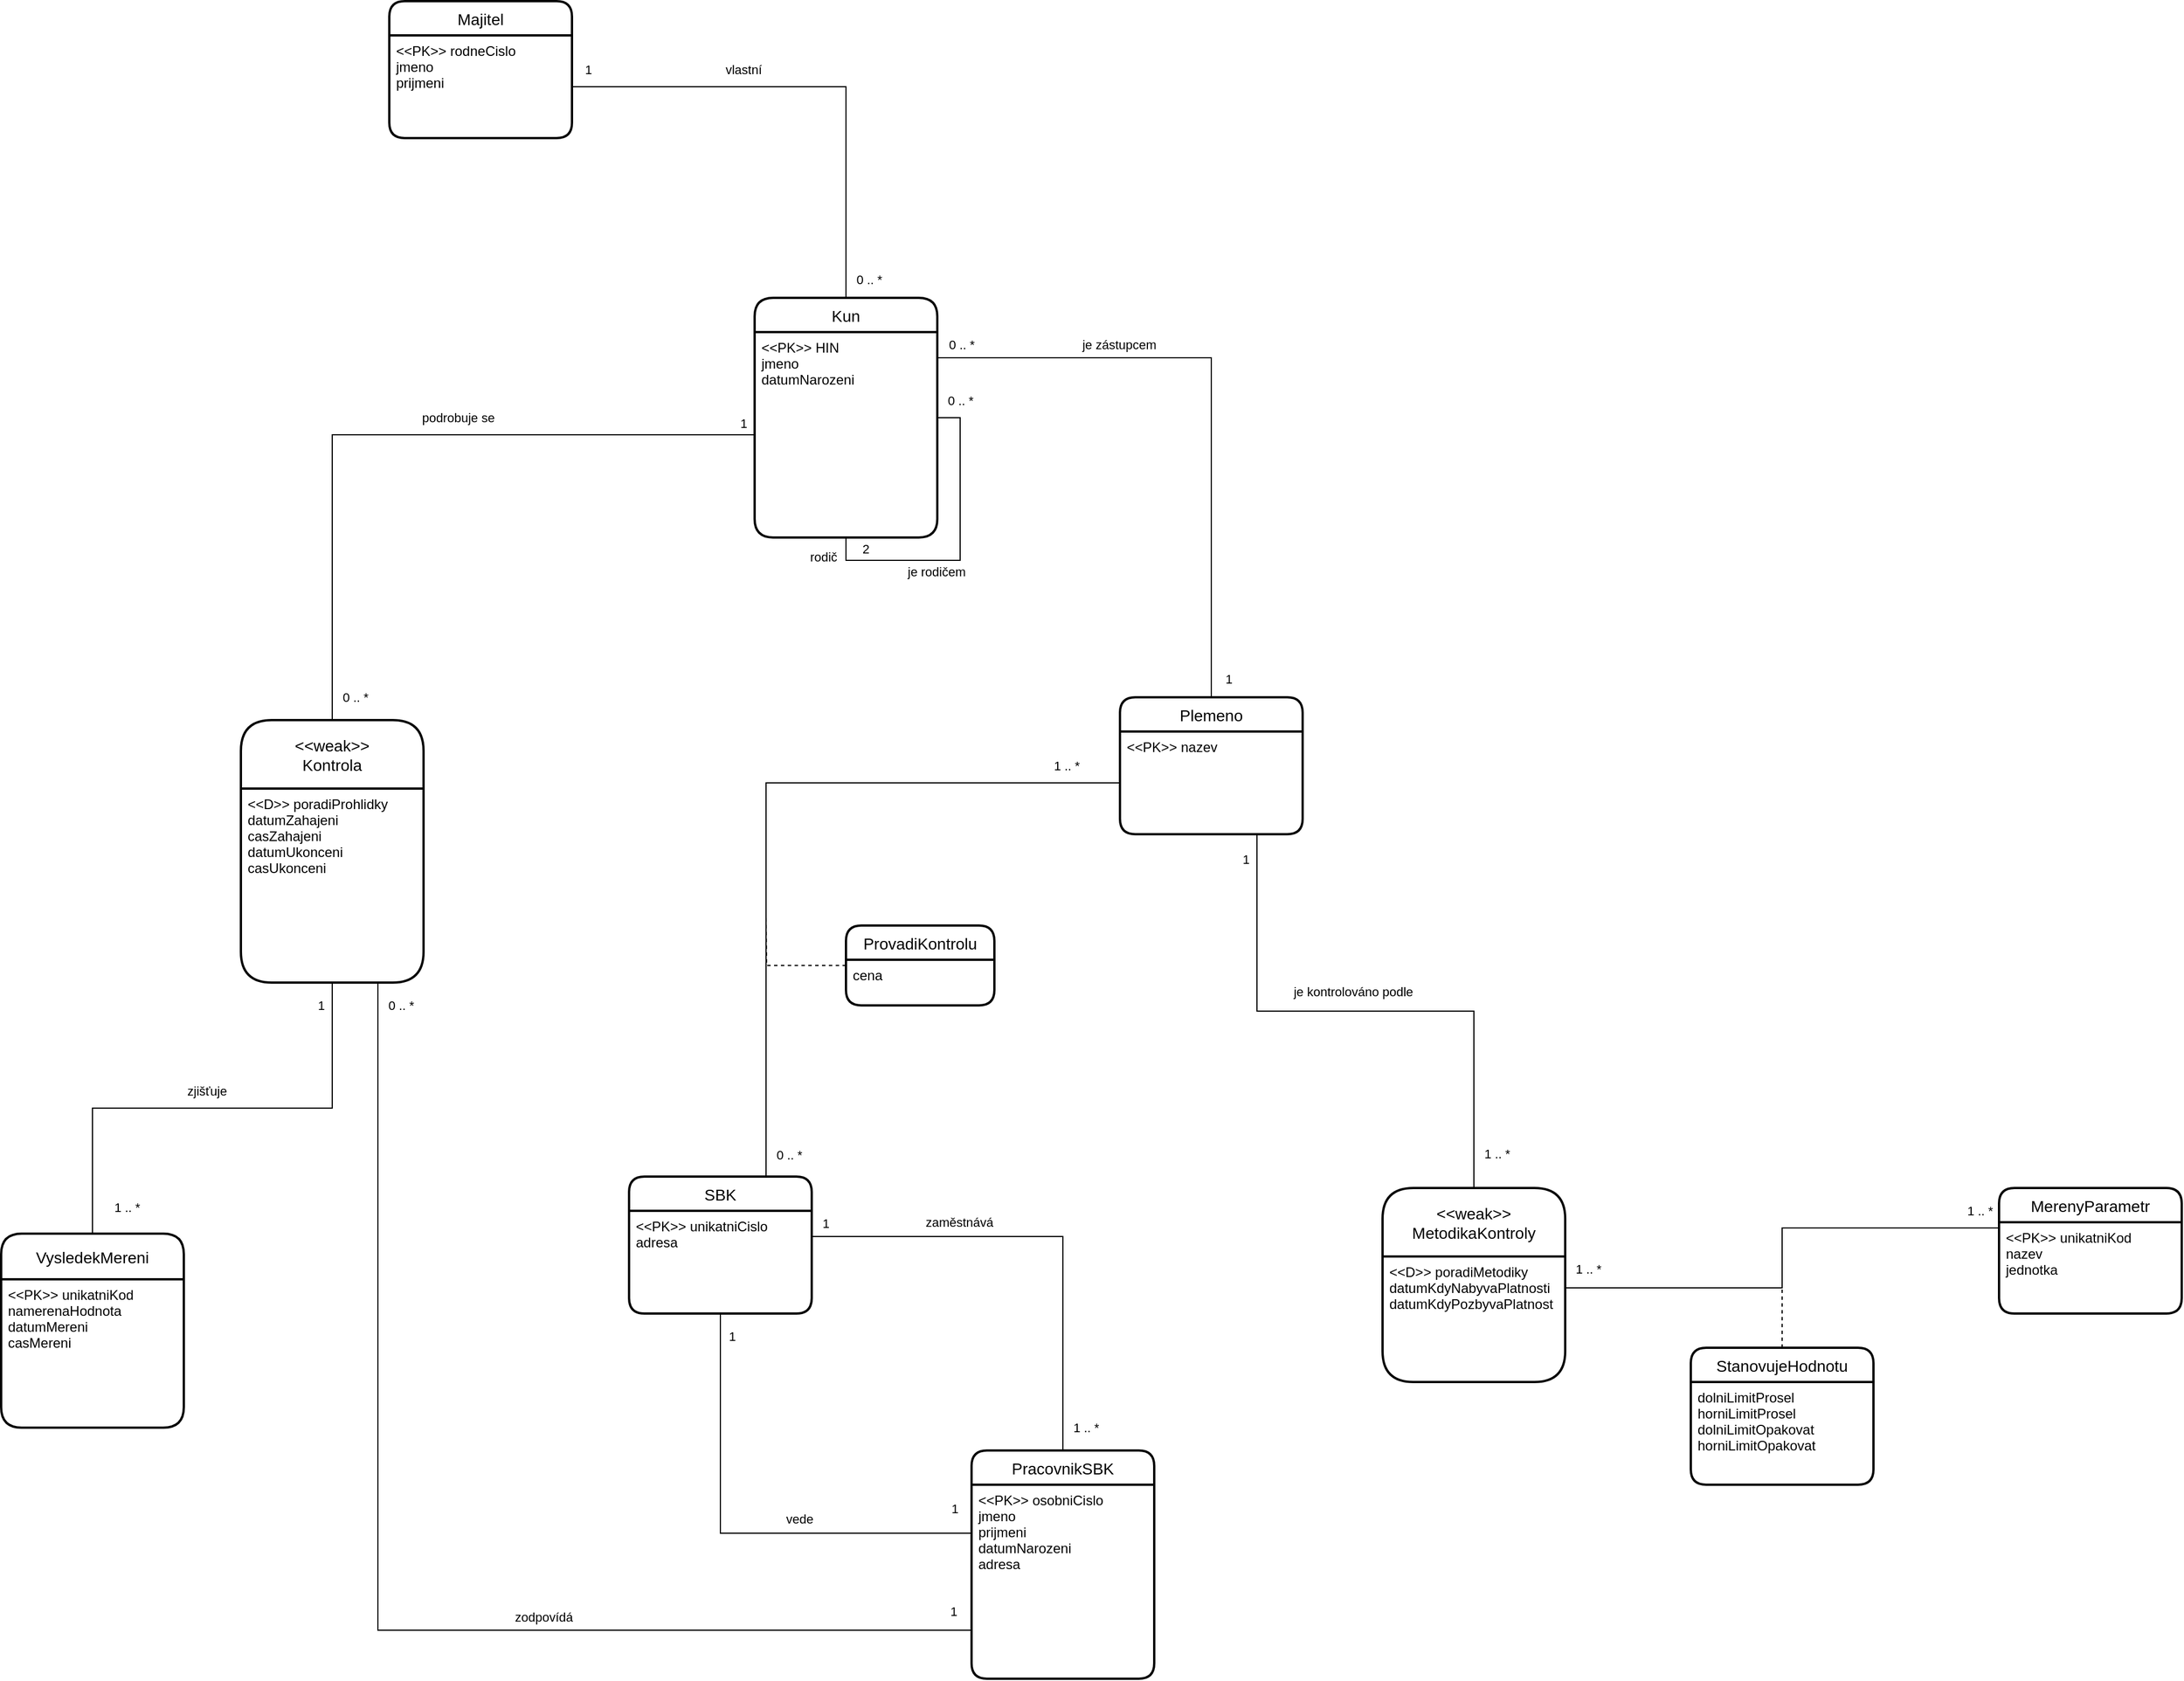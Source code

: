 <mxfile version="20.4.0"><diagram id="LeG7UHnPjFpMSzn5JCBK" name="Page-1"><mxGraphModel dx="3160" dy="2413" grid="1" gridSize="10" guides="1" tooltips="1" connect="1" arrows="1" fold="1" page="1" pageScale="1" pageWidth="850" pageHeight="1100" math="0" shadow="0"><root><mxCell id="0"/><mxCell id="1" parent="0"/><mxCell id="OA-oLFNVdOA2wGZ5d5Lh-62" value="&lt;&lt;weak&gt;&gt;&#xA;Kontrola" style="swimlane;childLayout=stackLayout;horizontal=1;startSize=60;horizontalStack=0;rounded=1;fontSize=14;fontStyle=0;strokeWidth=2;resizeParent=0;resizeLast=1;shadow=0;dashed=0;align=center;" vertex="1" parent="1"><mxGeometry x="-200" y="-250" width="160" height="230" as="geometry"/></mxCell><mxCell id="OA-oLFNVdOA2wGZ5d5Lh-63" value="&lt;&lt;D&gt;&gt; poradiProhlidky&#xA;datumZahajeni&#xA;casZahajeni&#xA;datumUkonceni&#xA;casUkonceni" style="align=left;strokeColor=none;fillColor=none;spacingLeft=4;fontSize=12;verticalAlign=top;resizable=0;rotatable=0;part=1;" vertex="1" parent="OA-oLFNVdOA2wGZ5d5Lh-62"><mxGeometry y="60" width="160" height="170" as="geometry"/></mxCell><mxCell id="OA-oLFNVdOA2wGZ5d5Lh-66" value="SBK" style="swimlane;childLayout=stackLayout;horizontal=1;startSize=30;horizontalStack=0;rounded=1;fontSize=14;fontStyle=0;strokeWidth=2;resizeParent=0;resizeLast=1;shadow=0;dashed=0;align=center;" vertex="1" parent="1"><mxGeometry x="140" y="150" width="160" height="120" as="geometry"/></mxCell><mxCell id="OA-oLFNVdOA2wGZ5d5Lh-67" value="&lt;&lt;PK&gt;&gt; unikatniCislo&#xA;adresa&#xA;" style="align=left;strokeColor=none;fillColor=none;spacingLeft=4;fontSize=12;verticalAlign=top;resizable=0;rotatable=0;part=1;" vertex="1" parent="OA-oLFNVdOA2wGZ5d5Lh-66"><mxGeometry y="30" width="160" height="90" as="geometry"/></mxCell><mxCell id="OA-oLFNVdOA2wGZ5d5Lh-68" value="PracovnikSBK" style="swimlane;childLayout=stackLayout;horizontal=1;startSize=30;horizontalStack=0;rounded=1;fontSize=14;fontStyle=0;strokeWidth=2;resizeParent=0;resizeLast=1;shadow=0;dashed=0;align=center;" vertex="1" parent="1"><mxGeometry x="440" y="390" width="160" height="200" as="geometry"/></mxCell><mxCell id="OA-oLFNVdOA2wGZ5d5Lh-69" value="&lt;&lt;PK&gt;&gt; osobniCislo&#xA;jmeno&#xA;prijmeni&#xA;datumNarozeni&#xA;adresa&#xA;" style="align=left;strokeColor=none;fillColor=none;spacingLeft=4;fontSize=12;verticalAlign=top;resizable=0;rotatable=0;part=1;" vertex="1" parent="OA-oLFNVdOA2wGZ5d5Lh-68"><mxGeometry y="30" width="160" height="170" as="geometry"/></mxCell><mxCell id="OA-oLFNVdOA2wGZ5d5Lh-72" value="MerenyParametr" style="swimlane;childLayout=stackLayout;horizontal=1;startSize=30;horizontalStack=0;rounded=1;fontSize=14;fontStyle=0;strokeWidth=2;resizeParent=0;resizeLast=1;shadow=0;dashed=0;align=center;" vertex="1" parent="1"><mxGeometry x="1340" y="160" width="160" height="110" as="geometry"/></mxCell><mxCell id="OA-oLFNVdOA2wGZ5d5Lh-73" value="&lt;&lt;PK&gt;&gt; unikatniKod&#xA;nazev&#xA;jednotka" style="align=left;strokeColor=none;fillColor=none;spacingLeft=4;fontSize=12;verticalAlign=top;resizable=0;rotatable=0;part=1;" vertex="1" parent="OA-oLFNVdOA2wGZ5d5Lh-72"><mxGeometry y="30" width="160" height="80" as="geometry"/></mxCell><mxCell id="OA-oLFNVdOA2wGZ5d5Lh-76" value="VysledekMereni" style="swimlane;childLayout=stackLayout;horizontal=1;startSize=40;horizontalStack=0;rounded=1;fontSize=14;fontStyle=0;strokeWidth=2;resizeParent=0;resizeLast=1;shadow=0;dashed=0;align=center;" vertex="1" parent="1"><mxGeometry x="-410" y="200" width="160" height="170" as="geometry"/></mxCell><mxCell id="OA-oLFNVdOA2wGZ5d5Lh-77" value="&lt;&lt;PK&gt;&gt; unikatniKod&#xA;namerenaHodnota&#xA;datumMereni&#xA;casMereni&#xA;" style="align=left;strokeColor=none;fillColor=none;spacingLeft=4;fontSize=12;verticalAlign=top;resizable=0;rotatable=0;part=1;" vertex="1" parent="OA-oLFNVdOA2wGZ5d5Lh-76"><mxGeometry y="40" width="160" height="130" as="geometry"/></mxCell><mxCell id="OA-oLFNVdOA2wGZ5d5Lh-78" value="Majitel" style="swimlane;childLayout=stackLayout;horizontal=1;startSize=30;horizontalStack=0;rounded=1;fontSize=14;fontStyle=0;strokeWidth=2;resizeParent=0;resizeLast=1;shadow=0;dashed=0;align=center;" vertex="1" parent="1"><mxGeometry x="-70" y="-880" width="160" height="120" as="geometry"/></mxCell><mxCell id="OA-oLFNVdOA2wGZ5d5Lh-79" value="&lt;&lt;PK&gt;&gt; rodneCislo&#xA;jmeno&#xA;prijmeni&#xA;&#xA;" style="align=left;strokeColor=none;fillColor=none;spacingLeft=4;fontSize=12;verticalAlign=top;resizable=0;rotatable=0;part=1;" vertex="1" parent="OA-oLFNVdOA2wGZ5d5Lh-78"><mxGeometry y="30" width="160" height="90" as="geometry"/></mxCell><mxCell id="OA-oLFNVdOA2wGZ5d5Lh-81" style="edgeStyle=orthogonalEdgeStyle;rounded=0;orthogonalLoop=1;jettySize=auto;html=1;exitX=0.75;exitY=1;exitDx=0;exitDy=0;entryX=0.5;entryY=0;entryDx=0;entryDy=0;endArrow=none;endFill=0;" edge="1" parent="1" source="OA-oLFNVdOA2wGZ5d5Lh-71" target="OA-oLFNVdOA2wGZ5d5Lh-64"><mxGeometry relative="1" as="geometry"/></mxCell><mxCell id="OA-oLFNVdOA2wGZ5d5Lh-100" value="je kontrolováno podle" style="edgeLabel;html=1;align=center;verticalAlign=middle;resizable=0;points=[];" vertex="1" connectable="0" parent="OA-oLFNVdOA2wGZ5d5Lh-81"><mxGeometry x="-0.044" relative="1" as="geometry"><mxPoint y="-17" as="offset"/></mxGeometry></mxCell><mxCell id="OA-oLFNVdOA2wGZ5d5Lh-101" value="1" style="edgeLabel;html=1;align=center;verticalAlign=middle;resizable=0;points=[];" vertex="1" connectable="0" parent="OA-oLFNVdOA2wGZ5d5Lh-81"><mxGeometry x="-0.911" y="1" relative="1" as="geometry"><mxPoint x="-11" as="offset"/></mxGeometry></mxCell><mxCell id="OA-oLFNVdOA2wGZ5d5Lh-102" value="1 .. *" style="edgeLabel;html=1;align=center;verticalAlign=middle;resizable=0;points=[];" vertex="1" connectable="0" parent="OA-oLFNVdOA2wGZ5d5Lh-81"><mxGeometry x="0.827" y="-1" relative="1" as="geometry"><mxPoint x="21" y="13" as="offset"/></mxGeometry></mxCell><mxCell id="OA-oLFNVdOA2wGZ5d5Lh-95" value="" style="group" vertex="1" connectable="0" parent="1"><mxGeometry x="800" y="130" width="160" height="200" as="geometry"/></mxCell><mxCell id="OA-oLFNVdOA2wGZ5d5Lh-64" value="&lt;&lt;weak&gt;&gt;&#xA;MetodikaKontroly" style="swimlane;childLayout=stackLayout;horizontal=1;startSize=60;horizontalStack=0;rounded=1;fontSize=14;fontStyle=0;strokeWidth=2;resizeParent=0;resizeLast=1;shadow=0;dashed=0;align=center;" vertex="1" parent="OA-oLFNVdOA2wGZ5d5Lh-95"><mxGeometry y="30" width="160" height="170" as="geometry"/></mxCell><mxCell id="OA-oLFNVdOA2wGZ5d5Lh-65" value="&lt;&lt;D&gt;&gt; poradiMetodiky&#xA;datumKdyNabyvaPlatnosti&#xA;datumKdyPozbyvaPlatnost&#xA;" style="align=left;strokeColor=none;fillColor=none;spacingLeft=4;fontSize=12;verticalAlign=top;resizable=0;rotatable=0;part=1;" vertex="1" parent="OA-oLFNVdOA2wGZ5d5Lh-64"><mxGeometry y="60" width="160" height="110" as="geometry"/></mxCell><mxCell id="OA-oLFNVdOA2wGZ5d5Lh-96" value="" style="group" vertex="1" connectable="0" parent="1"><mxGeometry x="570" y="-270" width="160" height="160" as="geometry"/></mxCell><mxCell id="OA-oLFNVdOA2wGZ5d5Lh-70" value="Plemeno" style="swimlane;childLayout=stackLayout;horizontal=1;startSize=30;horizontalStack=0;rounded=1;fontSize=14;fontStyle=0;strokeWidth=2;resizeParent=0;resizeLast=1;shadow=0;dashed=0;align=center;" vertex="1" parent="OA-oLFNVdOA2wGZ5d5Lh-96"><mxGeometry width="160" height="120" as="geometry"/></mxCell><mxCell id="OA-oLFNVdOA2wGZ5d5Lh-71" value="&lt;&lt;PK&gt;&gt; nazev" style="align=left;strokeColor=none;fillColor=none;spacingLeft=4;fontSize=12;verticalAlign=top;resizable=0;rotatable=0;part=1;" vertex="1" parent="OA-oLFNVdOA2wGZ5d5Lh-70"><mxGeometry y="30" width="160" height="90" as="geometry"/></mxCell><mxCell id="OA-oLFNVdOA2wGZ5d5Lh-107" style="edgeStyle=orthogonalEdgeStyle;rounded=0;orthogonalLoop=1;jettySize=auto;html=1;exitX=1;exitY=0.25;exitDx=0;exitDy=0;strokeColor=default;endArrow=none;endFill=0;entryX=0.5;entryY=0;entryDx=0;entryDy=0;" edge="1" parent="1" source="OA-oLFNVdOA2wGZ5d5Lh-60" target="OA-oLFNVdOA2wGZ5d5Lh-70"><mxGeometry relative="1" as="geometry"><mxPoint x="620" y="-310" as="targetPoint"/></mxGeometry></mxCell><mxCell id="OA-oLFNVdOA2wGZ5d5Lh-108" value="je zástupcem" style="edgeLabel;html=1;align=center;verticalAlign=middle;resizable=0;points=[];" vertex="1" connectable="0" parent="OA-oLFNVdOA2wGZ5d5Lh-107"><mxGeometry x="-0.43" y="-1" relative="1" as="geometry"><mxPoint x="6" y="-13" as="offset"/></mxGeometry></mxCell><mxCell id="OA-oLFNVdOA2wGZ5d5Lh-109" value="0 .. *" style="edgeLabel;html=1;align=center;verticalAlign=middle;resizable=0;points=[];" vertex="1" connectable="0" parent="OA-oLFNVdOA2wGZ5d5Lh-107"><mxGeometry x="-0.954" y="2" relative="1" as="geometry"><mxPoint x="8" y="-10" as="offset"/></mxGeometry></mxCell><mxCell id="OA-oLFNVdOA2wGZ5d5Lh-110" value="1" style="edgeLabel;html=1;align=center;verticalAlign=middle;resizable=0;points=[];" vertex="1" connectable="0" parent="OA-oLFNVdOA2wGZ5d5Lh-107"><mxGeometry x="0.94" y="1" relative="1" as="geometry"><mxPoint x="14" as="offset"/></mxGeometry></mxCell><mxCell id="OA-oLFNVdOA2wGZ5d5Lh-60" value="Kun" style="swimlane;childLayout=stackLayout;horizontal=1;startSize=30;horizontalStack=0;rounded=1;fontSize=14;fontStyle=0;strokeWidth=2;resizeParent=0;resizeLast=1;shadow=0;dashed=0;align=center;arcSize=18;" vertex="1" parent="1"><mxGeometry x="250" y="-620" width="160" height="210" as="geometry"/></mxCell><mxCell id="OA-oLFNVdOA2wGZ5d5Lh-61" value="&lt;&lt;PK&gt;&gt; HIN&#xA;jmeno&#xA;datumNarozeni" style="align=left;strokeColor=none;fillColor=none;spacingLeft=4;fontSize=12;verticalAlign=top;resizable=0;rotatable=0;part=1;" vertex="1" parent="OA-oLFNVdOA2wGZ5d5Lh-60"><mxGeometry y="30" width="160" height="180" as="geometry"/></mxCell><mxCell id="OA-oLFNVdOA2wGZ5d5Lh-86" style="edgeStyle=orthogonalEdgeStyle;rounded=0;orthogonalLoop=1;jettySize=auto;html=1;exitX=1;exitY=0.5;exitDx=0;exitDy=0;entryX=0.5;entryY=1;entryDx=0;entryDy=0;strokeColor=default;endArrow=none;endFill=0;" edge="1" parent="OA-oLFNVdOA2wGZ5d5Lh-60" source="OA-oLFNVdOA2wGZ5d5Lh-60" target="OA-oLFNVdOA2wGZ5d5Lh-61"><mxGeometry relative="1" as="geometry"/></mxCell><mxCell id="OA-oLFNVdOA2wGZ5d5Lh-103" value="0 .. *" style="edgeLabel;html=1;align=center;verticalAlign=middle;resizable=0;points=[];" vertex="1" connectable="0" parent="OA-oLFNVdOA2wGZ5d5Lh-86"><mxGeometry x="-0.886" y="-2" relative="1" as="geometry"><mxPoint x="5" y="-17" as="offset"/></mxGeometry></mxCell><mxCell id="OA-oLFNVdOA2wGZ5d5Lh-104" value="2" style="edgeLabel;html=1;align=center;verticalAlign=middle;resizable=0;points=[];" vertex="1" connectable="0" parent="OA-oLFNVdOA2wGZ5d5Lh-86"><mxGeometry x="0.719" y="2" relative="1" as="geometry"><mxPoint y="-12" as="offset"/></mxGeometry></mxCell><mxCell id="OA-oLFNVdOA2wGZ5d5Lh-105" value="rodič" style="edgeLabel;html=1;align=center;verticalAlign=middle;resizable=0;points=[];" vertex="1" connectable="0" parent="OA-oLFNVdOA2wGZ5d5Lh-86"><mxGeometry x="0.875" y="1" relative="1" as="geometry"><mxPoint x="-19" as="offset"/></mxGeometry></mxCell><mxCell id="OA-oLFNVdOA2wGZ5d5Lh-106" value="je rodičem" style="edgeLabel;html=1;align=center;verticalAlign=middle;resizable=0;points=[];" vertex="1" connectable="0" parent="OA-oLFNVdOA2wGZ5d5Lh-86"><mxGeometry x="0.251" y="2" relative="1" as="geometry"><mxPoint y="8" as="offset"/></mxGeometry></mxCell><mxCell id="OA-oLFNVdOA2wGZ5d5Lh-113" style="edgeStyle=orthogonalEdgeStyle;rounded=0;orthogonalLoop=1;jettySize=auto;html=1;exitX=0;exitY=0.5;exitDx=0;exitDy=0;entryX=0.5;entryY=0;entryDx=0;entryDy=0;strokeColor=default;endArrow=none;endFill=0;" edge="1" parent="1" source="OA-oLFNVdOA2wGZ5d5Lh-61" target="OA-oLFNVdOA2wGZ5d5Lh-62"><mxGeometry relative="1" as="geometry"/></mxCell><mxCell id="OA-oLFNVdOA2wGZ5d5Lh-114" value="podrobuje se" style="edgeLabel;html=1;align=center;verticalAlign=middle;resizable=0;points=[];" vertex="1" connectable="0" parent="OA-oLFNVdOA2wGZ5d5Lh-113"><mxGeometry x="-0.203" y="-2" relative="1" as="geometry"><mxPoint x="-13" y="-13" as="offset"/></mxGeometry></mxCell><mxCell id="OA-oLFNVdOA2wGZ5d5Lh-115" value="1" style="edgeLabel;html=1;align=center;verticalAlign=middle;resizable=0;points=[];" vertex="1" connectable="0" parent="OA-oLFNVdOA2wGZ5d5Lh-113"><mxGeometry x="-0.924" relative="1" as="geometry"><mxPoint x="13" y="-10" as="offset"/></mxGeometry></mxCell><mxCell id="OA-oLFNVdOA2wGZ5d5Lh-116" value="0 .. *" style="edgeLabel;html=1;align=center;verticalAlign=middle;resizable=0;points=[];" vertex="1" connectable="0" parent="OA-oLFNVdOA2wGZ5d5Lh-113"><mxGeometry x="0.967" relative="1" as="geometry"><mxPoint x="20" y="-10" as="offset"/></mxGeometry></mxCell><mxCell id="OA-oLFNVdOA2wGZ5d5Lh-121" style="edgeStyle=orthogonalEdgeStyle;rounded=0;orthogonalLoop=1;jettySize=auto;html=1;exitX=1;exitY=0.5;exitDx=0;exitDy=0;entryX=0.5;entryY=0;entryDx=0;entryDy=0;strokeColor=default;endArrow=none;endFill=0;" edge="1" parent="1" source="OA-oLFNVdOA2wGZ5d5Lh-79" target="OA-oLFNVdOA2wGZ5d5Lh-60"><mxGeometry relative="1" as="geometry"/></mxCell><mxCell id="OA-oLFNVdOA2wGZ5d5Lh-122" value="vlastní" style="edgeLabel;html=1;align=center;verticalAlign=middle;resizable=0;points=[];" vertex="1" connectable="0" parent="OA-oLFNVdOA2wGZ5d5Lh-121"><mxGeometry x="-0.192" relative="1" as="geometry"><mxPoint x="-22" y="-15" as="offset"/></mxGeometry></mxCell><mxCell id="OA-oLFNVdOA2wGZ5d5Lh-123" value="1" style="edgeLabel;html=1;align=center;verticalAlign=middle;resizable=0;points=[];" vertex="1" connectable="0" parent="OA-oLFNVdOA2wGZ5d5Lh-121"><mxGeometry x="-0.933" relative="1" as="geometry"><mxPoint y="-15" as="offset"/></mxGeometry></mxCell><mxCell id="OA-oLFNVdOA2wGZ5d5Lh-124" value="0 .. *" style="edgeLabel;html=1;align=center;verticalAlign=middle;resizable=0;points=[];" vertex="1" connectable="0" parent="OA-oLFNVdOA2wGZ5d5Lh-121"><mxGeometry x="0.924" y="2" relative="1" as="geometry"><mxPoint x="18" as="offset"/></mxGeometry></mxCell><mxCell id="OA-oLFNVdOA2wGZ5d5Lh-127" value="zjišťuje" style="edgeStyle=orthogonalEdgeStyle;rounded=0;orthogonalLoop=1;jettySize=auto;html=1;exitX=0.5;exitY=1;exitDx=0;exitDy=0;entryX=0.5;entryY=0;entryDx=0;entryDy=0;strokeColor=default;endArrow=none;endFill=0;" edge="1" parent="1" source="OA-oLFNVdOA2wGZ5d5Lh-63" target="OA-oLFNVdOA2wGZ5d5Lh-76"><mxGeometry x="0.024" y="-15" relative="1" as="geometry"><mxPoint as="offset"/></mxGeometry></mxCell><mxCell id="OA-oLFNVdOA2wGZ5d5Lh-128" value="1" style="edgeLabel;html=1;align=center;verticalAlign=middle;resizable=0;points=[];" vertex="1" connectable="0" parent="OA-oLFNVdOA2wGZ5d5Lh-127"><mxGeometry x="-0.908" y="2" relative="1" as="geometry"><mxPoint x="-12" as="offset"/></mxGeometry></mxCell><mxCell id="OA-oLFNVdOA2wGZ5d5Lh-129" value="1 .. *" style="edgeLabel;html=1;align=center;verticalAlign=middle;resizable=0;points=[];" vertex="1" connectable="0" parent="OA-oLFNVdOA2wGZ5d5Lh-127"><mxGeometry x="0.894" relative="1" as="geometry"><mxPoint x="30" as="offset"/></mxGeometry></mxCell><mxCell id="OA-oLFNVdOA2wGZ5d5Lh-131" style="edgeStyle=orthogonalEdgeStyle;rounded=0;orthogonalLoop=1;jettySize=auto;html=1;exitX=1;exitY=0.25;exitDx=0;exitDy=0;entryX=0.5;entryY=0;entryDx=0;entryDy=0;strokeColor=default;endArrow=none;endFill=0;" edge="1" parent="1" source="OA-oLFNVdOA2wGZ5d5Lh-67" target="OA-oLFNVdOA2wGZ5d5Lh-68"><mxGeometry relative="1" as="geometry"/></mxCell><mxCell id="OA-oLFNVdOA2wGZ5d5Lh-132" value="zaměstnává" style="edgeLabel;html=1;align=center;verticalAlign=middle;resizable=0;points=[];" vertex="1" connectable="0" parent="OA-oLFNVdOA2wGZ5d5Lh-131"><mxGeometry x="-0.369" y="-1" relative="1" as="geometry"><mxPoint y="-14" as="offset"/></mxGeometry></mxCell><mxCell id="OA-oLFNVdOA2wGZ5d5Lh-133" value="1" style="edgeLabel;html=1;align=center;verticalAlign=middle;resizable=0;points=[];" vertex="1" connectable="0" parent="OA-oLFNVdOA2wGZ5d5Lh-131"><mxGeometry x="-0.944" relative="1" as="geometry"><mxPoint y="-12" as="offset"/></mxGeometry></mxCell><mxCell id="OA-oLFNVdOA2wGZ5d5Lh-134" value="1 .. *" style="edgeLabel;html=1;align=center;verticalAlign=middle;resizable=0;points=[];" vertex="1" connectable="0" parent="OA-oLFNVdOA2wGZ5d5Lh-131"><mxGeometry x="0.926" relative="1" as="geometry"><mxPoint x="20" y="-5" as="offset"/></mxGeometry></mxCell><mxCell id="OA-oLFNVdOA2wGZ5d5Lh-137" style="edgeStyle=orthogonalEdgeStyle;rounded=0;orthogonalLoop=1;jettySize=auto;html=1;exitX=0;exitY=0.5;exitDx=0;exitDy=0;entryX=0.75;entryY=0;entryDx=0;entryDy=0;strokeColor=default;endArrow=none;endFill=0;" edge="1" parent="1" source="OA-oLFNVdOA2wGZ5d5Lh-71" target="OA-oLFNVdOA2wGZ5d5Lh-66"><mxGeometry relative="1" as="geometry"><Array as="points"><mxPoint x="260" y="-195"/></Array></mxGeometry></mxCell><mxCell id="OA-oLFNVdOA2wGZ5d5Lh-138" value="0 .. *" style="edgeLabel;html=1;align=center;verticalAlign=middle;resizable=0;points=[];" vertex="1" connectable="0" parent="OA-oLFNVdOA2wGZ5d5Lh-137"><mxGeometry x="0.94" y="-1" relative="1" as="geometry"><mxPoint x="21" as="offset"/></mxGeometry></mxCell><mxCell id="OA-oLFNVdOA2wGZ5d5Lh-139" value="1 .. *" style="edgeLabel;html=1;align=center;verticalAlign=middle;resizable=0;points=[];" vertex="1" connectable="0" parent="OA-oLFNVdOA2wGZ5d5Lh-137"><mxGeometry x="-0.919" y="-1" relative="1" as="geometry"><mxPoint x="-21" y="-14" as="offset"/></mxGeometry></mxCell><mxCell id="OA-oLFNVdOA2wGZ5d5Lh-146" style="edgeStyle=orthogonalEdgeStyle;rounded=0;orthogonalLoop=1;jettySize=auto;html=1;exitX=0;exitY=0.5;exitDx=0;exitDy=0;strokeColor=default;endArrow=none;endFill=0;dashed=1;" edge="1" parent="1" source="OA-oLFNVdOA2wGZ5d5Lh-142"><mxGeometry relative="1" as="geometry"><mxPoint x="260" y="-80" as="targetPoint"/></mxGeometry></mxCell><mxCell id="OA-oLFNVdOA2wGZ5d5Lh-142" value="ProvadiKontrolu" style="swimlane;childLayout=stackLayout;horizontal=1;startSize=30;horizontalStack=0;rounded=1;fontSize=14;fontStyle=0;strokeWidth=2;resizeParent=0;resizeLast=1;shadow=0;dashed=0;align=center;" vertex="1" parent="1"><mxGeometry x="330" y="-70" width="130" height="70" as="geometry"/></mxCell><mxCell id="OA-oLFNVdOA2wGZ5d5Lh-143" value="cena" style="align=left;strokeColor=none;fillColor=none;spacingLeft=4;fontSize=12;verticalAlign=top;resizable=0;rotatable=0;part=1;" vertex="1" parent="OA-oLFNVdOA2wGZ5d5Lh-142"><mxGeometry y="30" width="130" height="40" as="geometry"/></mxCell><mxCell id="OA-oLFNVdOA2wGZ5d5Lh-148" style="edgeStyle=orthogonalEdgeStyle;rounded=0;orthogonalLoop=1;jettySize=auto;html=1;exitX=0;exitY=0.25;exitDx=0;exitDy=0;entryX=0.5;entryY=1;entryDx=0;entryDy=0;strokeColor=default;endArrow=none;endFill=0;" edge="1" parent="1" source="OA-oLFNVdOA2wGZ5d5Lh-69" target="OA-oLFNVdOA2wGZ5d5Lh-67"><mxGeometry relative="1" as="geometry"><Array as="points"><mxPoint x="220" y="463"/></Array></mxGeometry></mxCell><mxCell id="OA-oLFNVdOA2wGZ5d5Lh-149" value="vede" style="edgeLabel;html=1;align=center;verticalAlign=middle;resizable=0;points=[];" vertex="1" connectable="0" parent="OA-oLFNVdOA2wGZ5d5Lh-148"><mxGeometry x="-0.267" relative="1" as="geometry"><mxPoint y="-13" as="offset"/></mxGeometry></mxCell><mxCell id="OA-oLFNVdOA2wGZ5d5Lh-150" value="1" style="edgeLabel;html=1;align=center;verticalAlign=middle;resizable=0;points=[];" vertex="1" connectable="0" parent="OA-oLFNVdOA2wGZ5d5Lh-148"><mxGeometry x="0.903" y="-2" relative="1" as="geometry"><mxPoint x="8" as="offset"/></mxGeometry></mxCell><mxCell id="OA-oLFNVdOA2wGZ5d5Lh-151" value="1" style="edgeLabel;html=1;align=center;verticalAlign=middle;resizable=0;points=[];" vertex="1" connectable="0" parent="OA-oLFNVdOA2wGZ5d5Lh-148"><mxGeometry x="-0.92" y="-3" relative="1" as="geometry"><mxPoint x="1" y="-19" as="offset"/></mxGeometry></mxCell><mxCell id="OA-oLFNVdOA2wGZ5d5Lh-152" style="edgeStyle=orthogonalEdgeStyle;rounded=0;orthogonalLoop=1;jettySize=auto;html=1;exitX=0.75;exitY=1;exitDx=0;exitDy=0;strokeColor=default;endArrow=none;endFill=0;entryX=0;entryY=0.75;entryDx=0;entryDy=0;" edge="1" parent="1" source="OA-oLFNVdOA2wGZ5d5Lh-63" target="OA-oLFNVdOA2wGZ5d5Lh-69"><mxGeometry relative="1" as="geometry"><mxPoint x="-80.333" y="540.741" as="targetPoint"/></mxGeometry></mxCell><mxCell id="OA-oLFNVdOA2wGZ5d5Lh-153" value="zodpovídá" style="edgeLabel;html=1;align=center;verticalAlign=middle;resizable=0;points=[];" vertex="1" connectable="0" parent="OA-oLFNVdOA2wGZ5d5Lh-152"><mxGeometry x="0.31" relative="1" as="geometry"><mxPoint y="-12" as="offset"/></mxGeometry></mxCell><mxCell id="OA-oLFNVdOA2wGZ5d5Lh-154" value="1" style="edgeLabel;html=1;align=center;verticalAlign=middle;resizable=0;points=[];" vertex="1" connectable="0" parent="OA-oLFNVdOA2wGZ5d5Lh-152"><mxGeometry x="0.98" y="-2" relative="1" as="geometry"><mxPoint x="-5" y="-19" as="offset"/></mxGeometry></mxCell><mxCell id="OA-oLFNVdOA2wGZ5d5Lh-155" value="0 .. *" style="edgeLabel;html=1;align=center;verticalAlign=middle;resizable=0;points=[];" vertex="1" connectable="0" parent="OA-oLFNVdOA2wGZ5d5Lh-152"><mxGeometry x="-0.964" relative="1" as="geometry"><mxPoint x="20" as="offset"/></mxGeometry></mxCell><mxCell id="OA-oLFNVdOA2wGZ5d5Lh-165" style="edgeStyle=orthogonalEdgeStyle;rounded=0;orthogonalLoop=1;jettySize=auto;html=1;exitX=0.5;exitY=0;exitDx=0;exitDy=0;strokeColor=default;endArrow=none;endFill=0;dashed=1;" edge="1" parent="1" source="OA-oLFNVdOA2wGZ5d5Lh-157"><mxGeometry relative="1" as="geometry"><mxPoint x="1150" y="220" as="targetPoint"/></mxGeometry></mxCell><mxCell id="OA-oLFNVdOA2wGZ5d5Lh-157" value="StanovujeHodnotu" style="swimlane;childLayout=stackLayout;horizontal=1;startSize=30;horizontalStack=0;rounded=1;fontSize=14;fontStyle=0;strokeWidth=2;resizeParent=0;resizeLast=1;shadow=0;dashed=0;align=center;" vertex="1" parent="1"><mxGeometry x="1070" y="300" width="160" height="120" as="geometry"/></mxCell><mxCell id="OA-oLFNVdOA2wGZ5d5Lh-158" value="dolniLimitProsel&#xA;horniLimitProsel&#xA;dolniLimitOpakovat&#xA;horniLimitOpakovat" style="align=left;strokeColor=none;fillColor=none;spacingLeft=4;fontSize=12;verticalAlign=top;resizable=0;rotatable=0;part=1;" vertex="1" parent="OA-oLFNVdOA2wGZ5d5Lh-157"><mxGeometry y="30" width="160" height="90" as="geometry"/></mxCell><mxCell id="OA-oLFNVdOA2wGZ5d5Lh-163" style="edgeStyle=orthogonalEdgeStyle;rounded=0;orthogonalLoop=1;jettySize=auto;html=1;exitX=1;exitY=0.25;exitDx=0;exitDy=0;entryX=0;entryY=0.5;entryDx=0;entryDy=0;strokeColor=default;endArrow=none;endFill=0;" edge="1" parent="1" source="OA-oLFNVdOA2wGZ5d5Lh-65" target="OA-oLFNVdOA2wGZ5d5Lh-72"><mxGeometry relative="1" as="geometry"><Array as="points"><mxPoint x="1150" y="247"/><mxPoint x="1150" y="195"/></Array></mxGeometry></mxCell><mxCell id="OA-oLFNVdOA2wGZ5d5Lh-166" value="1 .. *" style="edgeLabel;html=1;align=center;verticalAlign=middle;resizable=0;points=[];" vertex="1" connectable="0" parent="OA-oLFNVdOA2wGZ5d5Lh-163"><mxGeometry x="0.836" y="-2" relative="1" as="geometry"><mxPoint y="-17" as="offset"/></mxGeometry></mxCell><mxCell id="OA-oLFNVdOA2wGZ5d5Lh-167" value="1 .. *" style="edgeLabel;html=1;align=center;verticalAlign=middle;resizable=0;points=[];" vertex="1" connectable="0" parent="OA-oLFNVdOA2wGZ5d5Lh-163"><mxGeometry x="-0.931" relative="1" as="geometry"><mxPoint x="4" y="-17" as="offset"/></mxGeometry></mxCell></root></mxGraphModel></diagram></mxfile>